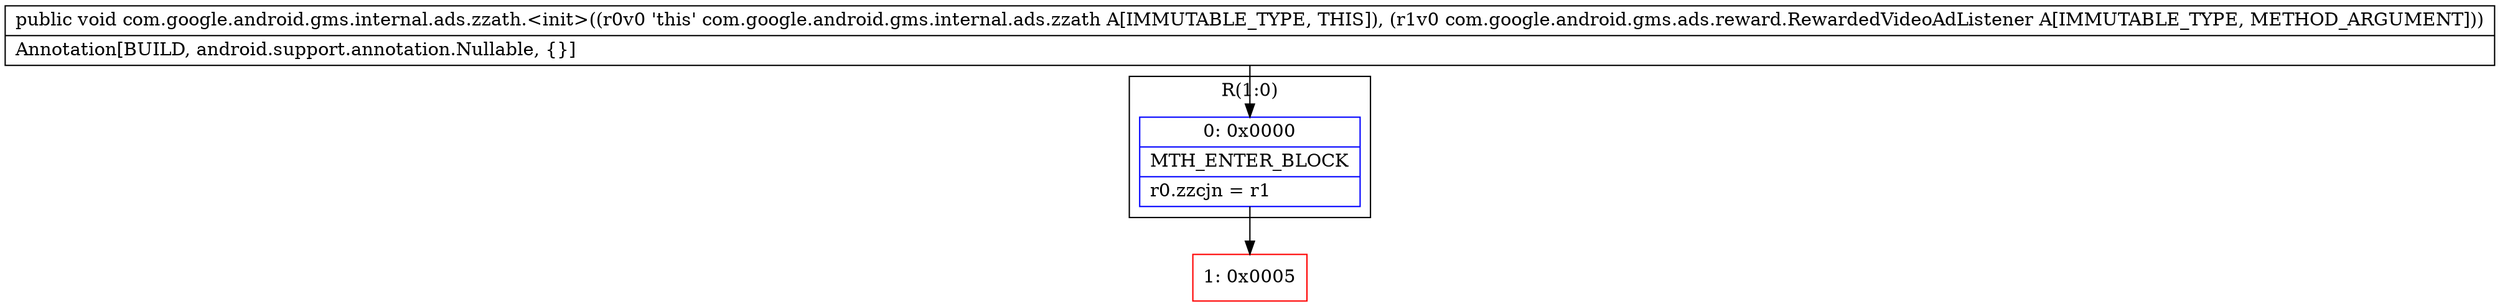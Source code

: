 digraph "CFG forcom.google.android.gms.internal.ads.zzath.\<init\>(Lcom\/google\/android\/gms\/ads\/reward\/RewardedVideoAdListener;)V" {
subgraph cluster_Region_927247697 {
label = "R(1:0)";
node [shape=record,color=blue];
Node_0 [shape=record,label="{0\:\ 0x0000|MTH_ENTER_BLOCK\l|r0.zzcjn = r1\l}"];
}
Node_1 [shape=record,color=red,label="{1\:\ 0x0005}"];
MethodNode[shape=record,label="{public void com.google.android.gms.internal.ads.zzath.\<init\>((r0v0 'this' com.google.android.gms.internal.ads.zzath A[IMMUTABLE_TYPE, THIS]), (r1v0 com.google.android.gms.ads.reward.RewardedVideoAdListener A[IMMUTABLE_TYPE, METHOD_ARGUMENT]))  | Annotation[BUILD, android.support.annotation.Nullable, \{\}]\l}"];
MethodNode -> Node_0;
Node_0 -> Node_1;
}

